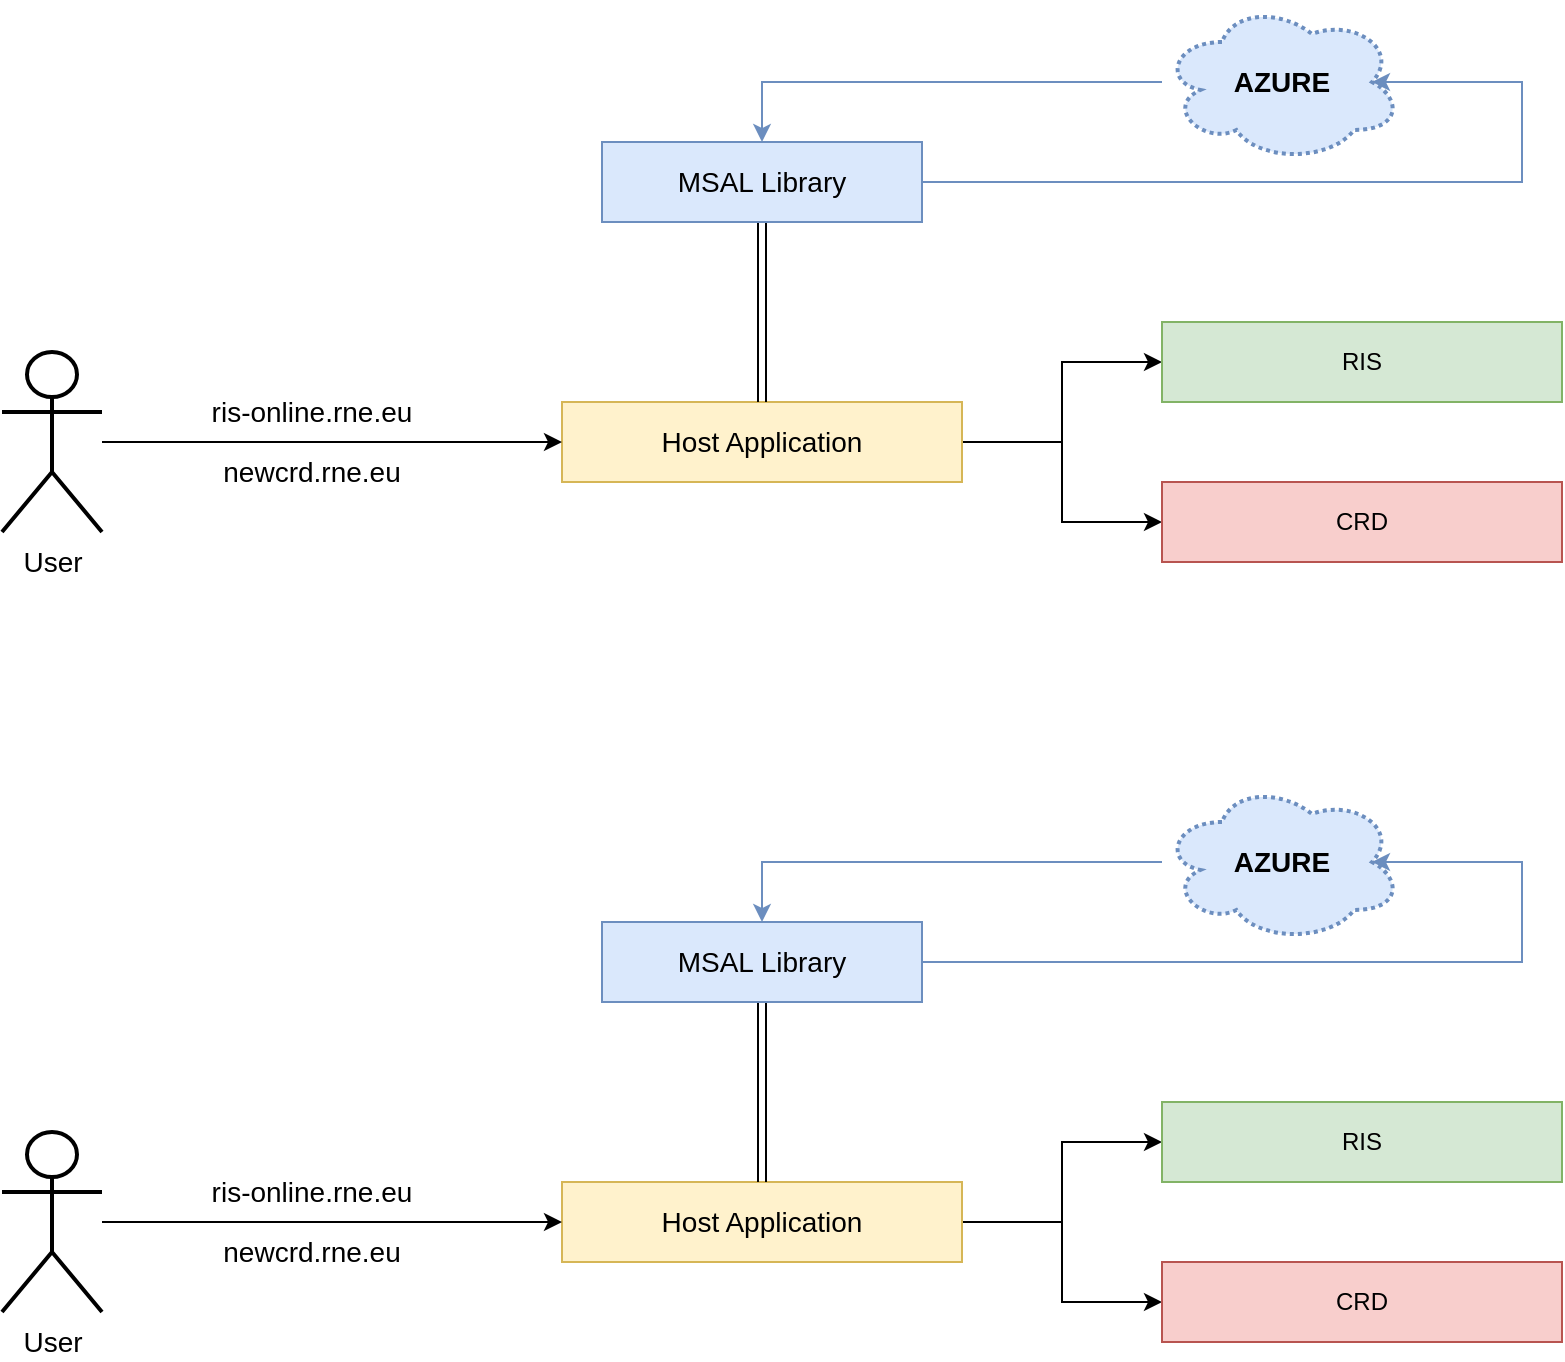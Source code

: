 <mxfile version="24.7.14">
  <diagram name="Page-1" id="YmULuJq1XA86Xhlwb0B4">
    <mxGraphModel dx="1734" dy="982" grid="1" gridSize="10" guides="1" tooltips="1" connect="1" arrows="1" fold="1" page="1" pageScale="1" pageWidth="1169" pageHeight="827" math="0" shadow="0">
      <root>
        <mxCell id="0" />
        <mxCell id="1" parent="0" />
        <mxCell id="o61Xsmxy3MPeIaB5Hk0R-63" style="edgeStyle=orthogonalEdgeStyle;rounded=0;orthogonalLoop=1;jettySize=auto;html=1;entryX=0;entryY=0.5;entryDx=0;entryDy=0;" edge="1" parent="1" source="o61Xsmxy3MPeIaB5Hk0R-32" target="o61Xsmxy3MPeIaB5Hk0R-61">
          <mxGeometry relative="1" as="geometry" />
        </mxCell>
        <mxCell id="o61Xsmxy3MPeIaB5Hk0R-64" style="edgeStyle=orthogonalEdgeStyle;rounded=0;orthogonalLoop=1;jettySize=auto;html=1;entryX=0;entryY=0.5;entryDx=0;entryDy=0;" edge="1" parent="1" source="o61Xsmxy3MPeIaB5Hk0R-32" target="o61Xsmxy3MPeIaB5Hk0R-62">
          <mxGeometry relative="1" as="geometry" />
        </mxCell>
        <mxCell id="o61Xsmxy3MPeIaB5Hk0R-32" value="&lt;font style=&quot;font-size: 14px;&quot;&gt;Host Application&lt;/font&gt;" style="rounded=0;whiteSpace=wrap;html=1;fillColor=#fff2cc;strokeColor=#d6b656;" vertex="1" parent="1">
          <mxGeometry x="300" y="210" width="200" height="40" as="geometry" />
        </mxCell>
        <mxCell id="o61Xsmxy3MPeIaB5Hk0R-40" style="edgeStyle=orthogonalEdgeStyle;rounded=0;orthogonalLoop=1;jettySize=auto;html=1;shape=link;" edge="1" parent="1" source="o61Xsmxy3MPeIaB5Hk0R-33" target="o61Xsmxy3MPeIaB5Hk0R-32">
          <mxGeometry relative="1" as="geometry" />
        </mxCell>
        <mxCell id="o61Xsmxy3MPeIaB5Hk0R-33" value="&lt;font style=&quot;font-size: 14px;&quot;&gt;MSAL Library&lt;/font&gt;" style="rounded=0;whiteSpace=wrap;html=1;fillColor=#dae8fc;strokeColor=#6c8ebf;" vertex="1" parent="1">
          <mxGeometry x="320" y="80" width="160" height="40" as="geometry" />
        </mxCell>
        <mxCell id="o61Xsmxy3MPeIaB5Hk0R-42" style="edgeStyle=orthogonalEdgeStyle;rounded=0;orthogonalLoop=1;jettySize=auto;html=1;entryX=0.5;entryY=0;entryDx=0;entryDy=0;fillColor=#dae8fc;strokeColor=#6c8ebf;" edge="1" parent="1" source="o61Xsmxy3MPeIaB5Hk0R-34" target="o61Xsmxy3MPeIaB5Hk0R-33">
          <mxGeometry relative="1" as="geometry" />
        </mxCell>
        <mxCell id="o61Xsmxy3MPeIaB5Hk0R-34" value="&lt;font style=&quot;font-size: 14px;&quot;&gt;&lt;b&gt;AZURE&lt;/b&gt;&lt;/font&gt;" style="ellipse;shape=cloud;whiteSpace=wrap;html=1;fillColor=#dae8fc;strokeColor=#6c8ebf;dashed=1;dashPattern=1 1;strokeWidth=2;" vertex="1" parent="1">
          <mxGeometry x="600" y="10" width="120" height="80" as="geometry" />
        </mxCell>
        <mxCell id="o61Xsmxy3MPeIaB5Hk0R-54" style="edgeStyle=orthogonalEdgeStyle;rounded=0;orthogonalLoop=1;jettySize=auto;html=1;entryX=0;entryY=0.5;entryDx=0;entryDy=0;" edge="1" parent="1" source="o61Xsmxy3MPeIaB5Hk0R-35" target="o61Xsmxy3MPeIaB5Hk0R-32">
          <mxGeometry relative="1" as="geometry" />
        </mxCell>
        <mxCell id="o61Xsmxy3MPeIaB5Hk0R-35" value="&lt;font style=&quot;font-size: 14px;&quot;&gt;User&lt;/font&gt;" style="shape=umlActor;verticalLabelPosition=bottom;verticalAlign=top;html=1;outlineConnect=0;strokeWidth=2;" vertex="1" parent="1">
          <mxGeometry x="20" y="185" width="50" height="90" as="geometry" />
        </mxCell>
        <mxCell id="o61Xsmxy3MPeIaB5Hk0R-58" style="edgeStyle=orthogonalEdgeStyle;rounded=0;orthogonalLoop=1;jettySize=auto;html=1;entryX=0.875;entryY=0.5;entryDx=0;entryDy=0;entryPerimeter=0;fillColor=#dae8fc;strokeColor=#6c8ebf;" edge="1" parent="1" source="o61Xsmxy3MPeIaB5Hk0R-33" target="o61Xsmxy3MPeIaB5Hk0R-34">
          <mxGeometry relative="1" as="geometry">
            <Array as="points">
              <mxPoint x="780" y="100" />
              <mxPoint x="780" y="50" />
            </Array>
          </mxGeometry>
        </mxCell>
        <mxCell id="o61Xsmxy3MPeIaB5Hk0R-61" value="RIS" style="rounded=0;whiteSpace=wrap;html=1;fillColor=#d5e8d4;strokeColor=#82b366;" vertex="1" parent="1">
          <mxGeometry x="600" y="170" width="200" height="40" as="geometry" />
        </mxCell>
        <mxCell id="o61Xsmxy3MPeIaB5Hk0R-62" value="CRD" style="rounded=0;whiteSpace=wrap;html=1;fillColor=#f8cecc;strokeColor=#b85450;" vertex="1" parent="1">
          <mxGeometry x="600" y="250" width="200" height="40" as="geometry" />
        </mxCell>
        <mxCell id="o61Xsmxy3MPeIaB5Hk0R-65" value="&lt;div&gt;ris-online.rne.eu&lt;/div&gt;" style="text;html=1;align=center;verticalAlign=middle;whiteSpace=wrap;rounded=0;fontSize=14;" vertex="1" parent="1">
          <mxGeometry x="120" y="200" width="110" height="30" as="geometry" />
        </mxCell>
        <mxCell id="o61Xsmxy3MPeIaB5Hk0R-66" value="newcrd.rne.eu" style="text;html=1;align=center;verticalAlign=middle;whiteSpace=wrap;rounded=0;fontSize=14;" vertex="1" parent="1">
          <mxGeometry x="120" y="230" width="110" height="30" as="geometry" />
        </mxCell>
        <mxCell id="o61Xsmxy3MPeIaB5Hk0R-67" style="edgeStyle=orthogonalEdgeStyle;rounded=0;orthogonalLoop=1;jettySize=auto;html=1;entryX=0;entryY=0.5;entryDx=0;entryDy=0;" edge="1" parent="1" source="o61Xsmxy3MPeIaB5Hk0R-69" target="o61Xsmxy3MPeIaB5Hk0R-77">
          <mxGeometry relative="1" as="geometry" />
        </mxCell>
        <mxCell id="o61Xsmxy3MPeIaB5Hk0R-68" style="edgeStyle=orthogonalEdgeStyle;rounded=0;orthogonalLoop=1;jettySize=auto;html=1;entryX=0;entryY=0.5;entryDx=0;entryDy=0;" edge="1" parent="1" source="o61Xsmxy3MPeIaB5Hk0R-69" target="o61Xsmxy3MPeIaB5Hk0R-78">
          <mxGeometry relative="1" as="geometry" />
        </mxCell>
        <mxCell id="o61Xsmxy3MPeIaB5Hk0R-69" value="&lt;font style=&quot;font-size: 14px;&quot;&gt;Host Application&lt;/font&gt;" style="rounded=0;whiteSpace=wrap;html=1;fillColor=#fff2cc;strokeColor=#d6b656;" vertex="1" parent="1">
          <mxGeometry x="300" y="600" width="200" height="40" as="geometry" />
        </mxCell>
        <mxCell id="o61Xsmxy3MPeIaB5Hk0R-70" style="edgeStyle=orthogonalEdgeStyle;rounded=0;orthogonalLoop=1;jettySize=auto;html=1;shape=link;" edge="1" parent="1" source="o61Xsmxy3MPeIaB5Hk0R-71" target="o61Xsmxy3MPeIaB5Hk0R-69">
          <mxGeometry relative="1" as="geometry" />
        </mxCell>
        <mxCell id="o61Xsmxy3MPeIaB5Hk0R-71" value="&lt;font style=&quot;font-size: 14px;&quot;&gt;MSAL Library&lt;/font&gt;" style="rounded=0;whiteSpace=wrap;html=1;fillColor=#dae8fc;strokeColor=#6c8ebf;" vertex="1" parent="1">
          <mxGeometry x="320" y="470" width="160" height="40" as="geometry" />
        </mxCell>
        <mxCell id="o61Xsmxy3MPeIaB5Hk0R-72" style="edgeStyle=orthogonalEdgeStyle;rounded=0;orthogonalLoop=1;jettySize=auto;html=1;entryX=0.5;entryY=0;entryDx=0;entryDy=0;fillColor=#dae8fc;strokeColor=#6c8ebf;" edge="1" parent="1" source="o61Xsmxy3MPeIaB5Hk0R-73" target="o61Xsmxy3MPeIaB5Hk0R-71">
          <mxGeometry relative="1" as="geometry" />
        </mxCell>
        <mxCell id="o61Xsmxy3MPeIaB5Hk0R-73" value="&lt;font style=&quot;font-size: 14px;&quot;&gt;&lt;b&gt;AZURE&lt;/b&gt;&lt;/font&gt;" style="ellipse;shape=cloud;whiteSpace=wrap;html=1;fillColor=#dae8fc;strokeColor=#6c8ebf;dashed=1;dashPattern=1 1;strokeWidth=2;" vertex="1" parent="1">
          <mxGeometry x="600" y="400" width="120" height="80" as="geometry" />
        </mxCell>
        <mxCell id="o61Xsmxy3MPeIaB5Hk0R-74" style="edgeStyle=orthogonalEdgeStyle;rounded=0;orthogonalLoop=1;jettySize=auto;html=1;entryX=0;entryY=0.5;entryDx=0;entryDy=0;" edge="1" parent="1" source="o61Xsmxy3MPeIaB5Hk0R-75" target="o61Xsmxy3MPeIaB5Hk0R-69">
          <mxGeometry relative="1" as="geometry" />
        </mxCell>
        <mxCell id="o61Xsmxy3MPeIaB5Hk0R-75" value="&lt;font style=&quot;font-size: 14px;&quot;&gt;User&lt;/font&gt;" style="shape=umlActor;verticalLabelPosition=bottom;verticalAlign=top;html=1;outlineConnect=0;strokeWidth=2;" vertex="1" parent="1">
          <mxGeometry x="20" y="575" width="50" height="90" as="geometry" />
        </mxCell>
        <mxCell id="o61Xsmxy3MPeIaB5Hk0R-76" style="edgeStyle=orthogonalEdgeStyle;rounded=0;orthogonalLoop=1;jettySize=auto;html=1;entryX=0.875;entryY=0.5;entryDx=0;entryDy=0;entryPerimeter=0;fillColor=#dae8fc;strokeColor=#6c8ebf;" edge="1" parent="1" source="o61Xsmxy3MPeIaB5Hk0R-71" target="o61Xsmxy3MPeIaB5Hk0R-73">
          <mxGeometry relative="1" as="geometry">
            <Array as="points">
              <mxPoint x="780" y="490" />
              <mxPoint x="780" y="440" />
            </Array>
          </mxGeometry>
        </mxCell>
        <mxCell id="o61Xsmxy3MPeIaB5Hk0R-77" value="RIS" style="rounded=0;whiteSpace=wrap;html=1;fillColor=#d5e8d4;strokeColor=#82b366;" vertex="1" parent="1">
          <mxGeometry x="600" y="560" width="200" height="40" as="geometry" />
        </mxCell>
        <mxCell id="o61Xsmxy3MPeIaB5Hk0R-78" value="CRD" style="rounded=0;whiteSpace=wrap;html=1;fillColor=#f8cecc;strokeColor=#b85450;" vertex="1" parent="1">
          <mxGeometry x="600" y="640" width="200" height="40" as="geometry" />
        </mxCell>
        <mxCell id="o61Xsmxy3MPeIaB5Hk0R-79" value="&lt;div&gt;ris-online.rne.eu&lt;/div&gt;" style="text;html=1;align=center;verticalAlign=middle;whiteSpace=wrap;rounded=0;fontSize=14;" vertex="1" parent="1">
          <mxGeometry x="120" y="590" width="110" height="30" as="geometry" />
        </mxCell>
        <mxCell id="o61Xsmxy3MPeIaB5Hk0R-80" value="newcrd.rne.eu" style="text;html=1;align=center;verticalAlign=middle;whiteSpace=wrap;rounded=0;fontSize=14;" vertex="1" parent="1">
          <mxGeometry x="120" y="620" width="110" height="30" as="geometry" />
        </mxCell>
      </root>
    </mxGraphModel>
  </diagram>
</mxfile>

